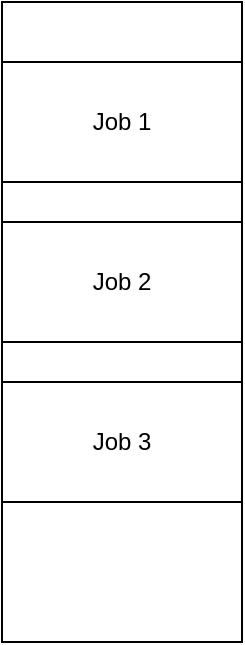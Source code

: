 <mxfile>
    <diagram id="A3Ls7FMNztHTLVLtRV52" name="Page-1">
        <mxGraphModel dx="666" dy="1485" grid="1" gridSize="10" guides="1" tooltips="1" connect="1" arrows="1" fold="1" page="1" pageScale="1" pageWidth="850" pageHeight="1100" math="0" shadow="0">
            <root>
                <mxCell id="0"/>
                <mxCell id="1" parent="0"/>
                <mxCell id="5" value="" style="whiteSpace=wrap;html=1;" vertex="1" parent="1">
                    <mxGeometry x="60" y="-30" width="120" height="320" as="geometry"/>
                </mxCell>
                <mxCell id="2" value="Job 1" style="whiteSpace=wrap;html=1;" vertex="1" parent="1">
                    <mxGeometry x="60" width="120" height="60" as="geometry"/>
                </mxCell>
                <mxCell id="3" value="Job 2" style="whiteSpace=wrap;html=1;" vertex="1" parent="1">
                    <mxGeometry x="60" y="80" width="120" height="60" as="geometry"/>
                </mxCell>
                <mxCell id="4" value="Job 3" style="whiteSpace=wrap;html=1;" vertex="1" parent="1">
                    <mxGeometry x="60" y="160" width="120" height="60" as="geometry"/>
                </mxCell>
            </root>
        </mxGraphModel>
    </diagram>
</mxfile>